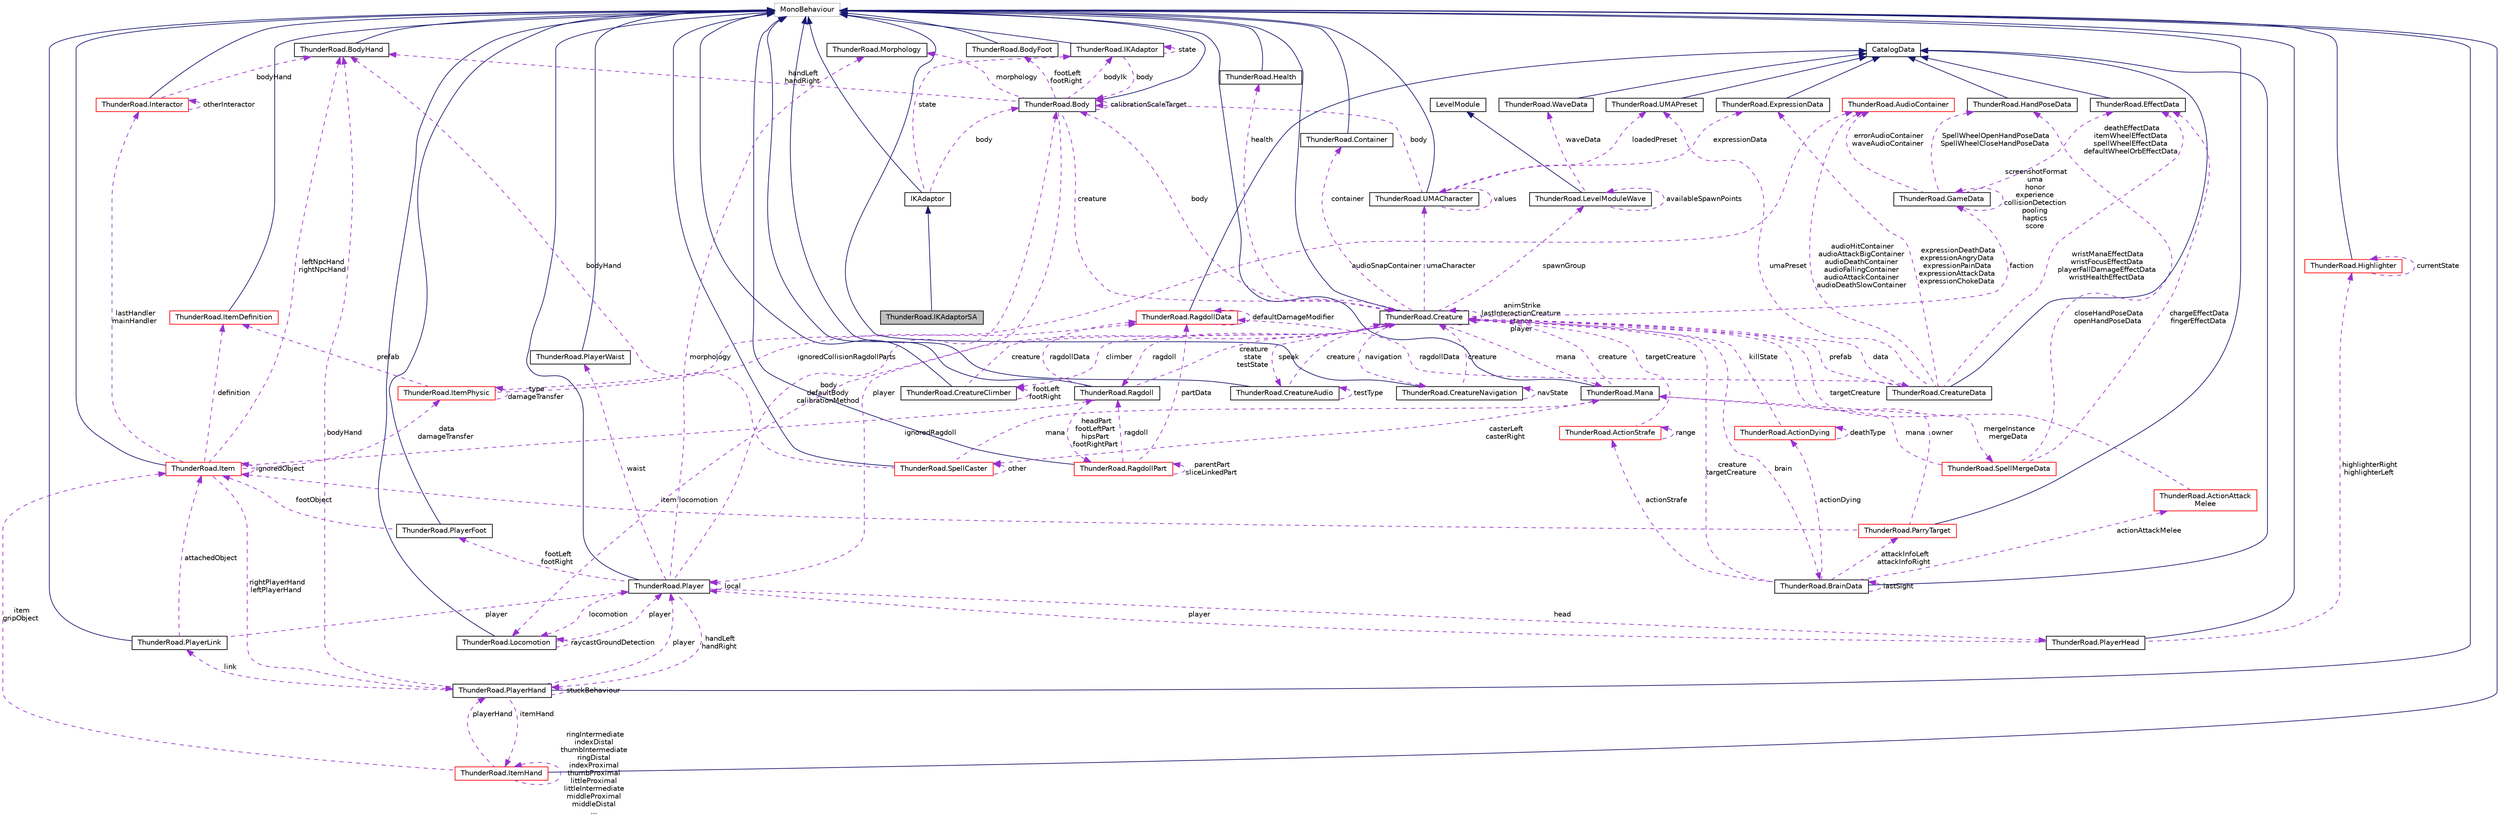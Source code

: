 digraph "ThunderRoad.IKAdaptorSA"
{
 // LATEX_PDF_SIZE
  edge [fontname="Helvetica",fontsize="10",labelfontname="Helvetica",labelfontsize="10"];
  node [fontname="Helvetica",fontsize="10",shape=record];
  Node1 [label="ThunderRoad.IKAdaptorSA",height=0.2,width=0.4,color="black", fillcolor="grey75", style="filled", fontcolor="black",tooltip="Class IKAdaptorSA. Implements the ThunderRoad.IKAdaptor"];
  Node2 -> Node1 [dir="back",color="midnightblue",fontsize="10",style="solid",fontname="Helvetica"];
  Node2 [label="IKAdaptor",height=0.2,width=0.4,color="black", fillcolor="white", style="filled",URL="$class_thunder_road_1_1_i_k_adaptor.html",tooltip="Class IKAdaptor. Implements the UnityEngine.MonoBehaviour"];
  Node3 -> Node2 [dir="back",color="midnightblue",fontsize="10",style="solid",fontname="Helvetica"];
  Node3 [label="MonoBehaviour",height=0.2,width=0.4,color="grey75", fillcolor="white", style="filled",tooltip=" "];
  Node4 -> Node2 [dir="back",color="darkorchid3",fontsize="10",style="dashed",label=" state" ,fontname="Helvetica"];
  Node4 [label="ThunderRoad.IKAdaptor",height=0.2,width=0.4,color="black", fillcolor="white", style="filled",URL="$class_thunder_road_1_1_i_k_adaptor.html",tooltip="Class IKAdaptor. Implements the UnityEngine.MonoBehaviour"];
  Node3 -> Node4 [dir="back",color="midnightblue",fontsize="10",style="solid",fontname="Helvetica"];
  Node4 -> Node4 [dir="back",color="darkorchid3",fontsize="10",style="dashed",label=" state" ,fontname="Helvetica"];
  Node5 -> Node4 [dir="back",color="darkorchid3",fontsize="10",style="dashed",label=" body" ,fontname="Helvetica"];
  Node5 [label="ThunderRoad.Body",height=0.2,width=0.4,color="black", fillcolor="white", style="filled",URL="$class_thunder_road_1_1_body.html",tooltip="Class Body. Implements the UnityEngine.MonoBehaviour"];
  Node3 -> Node5 [dir="back",color="midnightblue",fontsize="10",style="solid",fontname="Helvetica"];
  Node6 -> Node5 [dir="back",color="darkorchid3",fontsize="10",style="dashed",label=" player" ,fontname="Helvetica"];
  Node6 [label="ThunderRoad.Player",height=0.2,width=0.4,color="black", fillcolor="white", style="filled",URL="$class_thunder_road_1_1_player.html",tooltip="Class Player. Implements the UnityEngine.MonoBehaviour"];
  Node3 -> Node6 [dir="back",color="midnightblue",fontsize="10",style="solid",fontname="Helvetica"];
  Node7 -> Node6 [dir="back",color="darkorchid3",fontsize="10",style="dashed",label=" footLeft\nfootRight" ,fontname="Helvetica"];
  Node7 [label="ThunderRoad.PlayerFoot",height=0.2,width=0.4,color="black", fillcolor="white", style="filled",URL="$class_thunder_road_1_1_player_foot.html",tooltip="Class PlayerFoot. Implements the UnityEngine.MonoBehaviour"];
  Node3 -> Node7 [dir="back",color="midnightblue",fontsize="10",style="solid",fontname="Helvetica"];
  Node8 -> Node7 [dir="back",color="darkorchid3",fontsize="10",style="dashed",label=" footObject" ,fontname="Helvetica"];
  Node8 [label="ThunderRoad.Item",height=0.2,width=0.4,color="red", fillcolor="white", style="filled",URL="$class_thunder_road_1_1_item.html",tooltip="Class Item. Implements the UnityEngine.MonoBehaviour"];
  Node3 -> Node8 [dir="back",color="midnightblue",fontsize="10",style="solid",fontname="Helvetica"];
  Node9 -> Node8 [dir="back",color="darkorchid3",fontsize="10",style="dashed",label=" lastHandler\nmainHandler" ,fontname="Helvetica"];
  Node9 [label="ThunderRoad.Interactor",height=0.2,width=0.4,color="red", fillcolor="white", style="filled",URL="$class_thunder_road_1_1_interactor.html",tooltip="Class Interactor. Implements the UnityEngine.MonoBehaviour"];
  Node3 -> Node9 [dir="back",color="midnightblue",fontsize="10",style="solid",fontname="Helvetica"];
  Node9 -> Node9 [dir="back",color="darkorchid3",fontsize="10",style="dashed",label=" otherInteractor" ,fontname="Helvetica"];
  Node75 -> Node9 [dir="back",color="darkorchid3",fontsize="10",style="dashed",label=" bodyHand" ,fontname="Helvetica"];
  Node75 [label="ThunderRoad.BodyHand",height=0.2,width=0.4,color="black", fillcolor="white", style="filled",URL="$class_thunder_road_1_1_body_hand.html",tooltip="Class BodyHand. Implements the UnityEngine.MonoBehaviour"];
  Node3 -> Node75 [dir="back",color="midnightblue",fontsize="10",style="solid",fontname="Helvetica"];
  Node77 -> Node8 [dir="back",color="darkorchid3",fontsize="10",style="dashed",label=" definition" ,fontname="Helvetica"];
  Node77 [label="ThunderRoad.ItemDefinition",height=0.2,width=0.4,color="red", fillcolor="white", style="filled",URL="$class_thunder_road_1_1_item_definition.html",tooltip="Class ItemDefinition. Implements the UnityEngine.MonoBehaviour"];
  Node3 -> Node77 [dir="back",color="midnightblue",fontsize="10",style="solid",fontname="Helvetica"];
  Node47 -> Node8 [dir="back",color="darkorchid3",fontsize="10",style="dashed",label=" ignoredRagdoll" ,fontname="Helvetica"];
  Node47 [label="ThunderRoad.Ragdoll",height=0.2,width=0.4,color="black", fillcolor="white", style="filled",URL="$class_thunder_road_1_1_ragdoll.html",tooltip="Class Ragdoll. Implements the UnityEngine.MonoBehaviour"];
  Node3 -> Node47 [dir="back",color="midnightblue",fontsize="10",style="solid",fontname="Helvetica"];
  Node42 -> Node47 [dir="back",color="darkorchid3",fontsize="10",style="dashed",label=" ragdollData" ,fontname="Helvetica"];
  Node42 [label="ThunderRoad.RagdollData",height=0.2,width=0.4,color="red", fillcolor="white", style="filled",URL="$class_thunder_road_1_1_ragdoll_data.html",tooltip="Class RagdollData. Implements the ThunderRoad.CatalogData"];
  Node16 -> Node42 [dir="back",color="midnightblue",fontsize="10",style="solid",fontname="Helvetica"];
  Node16 [label="CatalogData",height=0.2,width=0.4,color="black", fillcolor="white", style="filled",URL="$class_thunder_road_1_1_catalog_data.html",tooltip="Class CatalogData."];
  Node42 -> Node42 [dir="back",color="darkorchid3",fontsize="10",style="dashed",label=" defaultDamageModifier" ,fontname="Helvetica"];
  Node48 -> Node47 [dir="back",color="darkorchid3",fontsize="10",style="dashed",label=" headPart\nfootLeftPart\nhipsPart\nfootRightPart" ,fontname="Helvetica"];
  Node48 [label="ThunderRoad.RagdollPart",height=0.2,width=0.4,color="red", fillcolor="white", style="filled",URL="$class_thunder_road_1_1_ragdoll_part.html",tooltip="Class RagdollPart. Implements the UnityEngine.MonoBehaviour"];
  Node3 -> Node48 [dir="back",color="midnightblue",fontsize="10",style="solid",fontname="Helvetica"];
  Node42 -> Node48 [dir="back",color="darkorchid3",fontsize="10",style="dashed",label=" partData" ,fontname="Helvetica"];
  Node48 -> Node48 [dir="back",color="darkorchid3",fontsize="10",style="dashed",label=" parentPart\nsliceLinkedPart" ,fontname="Helvetica"];
  Node47 -> Node48 [dir="back",color="darkorchid3",fontsize="10",style="dashed",label=" ragdoll" ,fontname="Helvetica"];
  Node34 -> Node47 [dir="back",color="darkorchid3",fontsize="10",style="dashed",label=" creature\nstate\ntestState" ,fontname="Helvetica"];
  Node34 [label="ThunderRoad.Creature",height=0.2,width=0.4,color="black", fillcolor="white", style="filled",URL="$class_thunder_road_1_1_creature.html",tooltip="Class Creature. Implements the UnityEngine.MonoBehaviour"];
  Node3 -> Node34 [dir="back",color="midnightblue",fontsize="10",style="solid",fontname="Helvetica"];
  Node35 -> Node34 [dir="back",color="darkorchid3",fontsize="10",style="dashed",label=" climber" ,fontname="Helvetica"];
  Node35 [label="ThunderRoad.CreatureClimber",height=0.2,width=0.4,color="black", fillcolor="white", style="filled",URL="$class_thunder_road_1_1_creature_climber.html",tooltip="Class CreatureClimber. Implements the UnityEngine.MonoBehaviour"];
  Node3 -> Node35 [dir="back",color="midnightblue",fontsize="10",style="solid",fontname="Helvetica"];
  Node35 -> Node35 [dir="back",color="darkorchid3",fontsize="10",style="dashed",label=" footLeft\nfootRight" ,fontname="Helvetica"];
  Node34 -> Node35 [dir="back",color="darkorchid3",fontsize="10",style="dashed",label=" creature" ,fontname="Helvetica"];
  Node36 -> Node34 [dir="back",color="darkorchid3",fontsize="10",style="dashed",label=" health" ,fontname="Helvetica"];
  Node36 [label="ThunderRoad.Health",height=0.2,width=0.4,color="black", fillcolor="white", style="filled",URL="$class_thunder_road_1_1_health.html",tooltip="Class Health. Implements the UnityEngine.MonoBehaviour"];
  Node3 -> Node36 [dir="back",color="midnightblue",fontsize="10",style="solid",fontname="Helvetica"];
  Node37 -> Node34 [dir="back",color="darkorchid3",fontsize="10",style="dashed",label=" faction" ,fontname="Helvetica"];
  Node37 [label="ThunderRoad.GameData",height=0.2,width=0.4,color="black", fillcolor="white", style="filled",URL="$class_thunder_road_1_1_game_data.html",tooltip="Class GameData."];
  Node37 -> Node37 [dir="back",color="darkorchid3",fontsize="10",style="dashed",label=" screenshotFormat\numa\nhonor\nexperience\ncollisionDetection\npooling\nhaptics\nscore" ,fontname="Helvetica"];
  Node23 -> Node37 [dir="back",color="darkorchid3",fontsize="10",style="dashed",label=" deathEffectData\nitemWheelEffectData\nspellWheelEffectData\ndefaultWheelOrbEffectData" ,fontname="Helvetica"];
  Node23 [label="ThunderRoad.EffectData",height=0.2,width=0.4,color="black", fillcolor="white", style="filled",URL="$class_thunder_road_1_1_effect_data.html",tooltip="Class EffectData. Implements the ThunderRoad.CatalogData"];
  Node16 -> Node23 [dir="back",color="midnightblue",fontsize="10",style="solid",fontname="Helvetica"];
  Node24 -> Node37 [dir="back",color="darkorchid3",fontsize="10",style="dashed",label=" SpellWheelOpenHandPoseData\nSpellWheelCloseHandPoseData" ,fontname="Helvetica"];
  Node24 [label="ThunderRoad.HandPoseData",height=0.2,width=0.4,color="black", fillcolor="white", style="filled",URL="$class_thunder_road_1_1_hand_pose_data.html",tooltip="Class HandPoseData. Implements the ThunderRoad.CatalogData"];
  Node16 -> Node24 [dir="back",color="midnightblue",fontsize="10",style="solid",fontname="Helvetica"];
  Node30 -> Node37 [dir="back",color="darkorchid3",fontsize="10",style="dashed",label=" errorAudioContainer\nwaveAudioContainer" ,fontname="Helvetica"];
  Node30 [label="ThunderRoad.AudioContainer",height=0.2,width=0.4,color="red", fillcolor="white", style="filled",URL="$class_thunder_road_1_1_audio_container.html",tooltip="Class AudioContainer. Implements the UnityEngine.ScriptableObject"];
  Node38 -> Node34 [dir="back",color="darkorchid3",fontsize="10",style="dashed",label=" spawnGroup" ,fontname="Helvetica"];
  Node38 [label="ThunderRoad.LevelModuleWave",height=0.2,width=0.4,color="black", fillcolor="white", style="filled",URL="$class_thunder_road_1_1_level_module_wave.html",tooltip="Class LevelModuleWave. Implements the ThunderRoad.LevelModule"];
  Node39 -> Node38 [dir="back",color="midnightblue",fontsize="10",style="solid",fontname="Helvetica"];
  Node39 [label="LevelModule",height=0.2,width=0.4,color="black", fillcolor="white", style="filled",URL="$class_thunder_road_1_1_level_module.html",tooltip="Class LevelModule."];
  Node38 -> Node38 [dir="back",color="darkorchid3",fontsize="10",style="dashed",label=" availableSpawnPoints" ,fontname="Helvetica"];
  Node40 -> Node38 [dir="back",color="darkorchid3",fontsize="10",style="dashed",label=" waveData" ,fontname="Helvetica"];
  Node40 [label="ThunderRoad.WaveData",height=0.2,width=0.4,color="black", fillcolor="white", style="filled",URL="$class_thunder_road_1_1_wave_data.html",tooltip="Class WaveData. Implements the ThunderRoad.CatalogData"];
  Node16 -> Node40 [dir="back",color="midnightblue",fontsize="10",style="solid",fontname="Helvetica"];
  Node41 -> Node34 [dir="back",color="darkorchid3",fontsize="10",style="dashed",label=" data" ,fontname="Helvetica"];
  Node41 [label="ThunderRoad.CreatureData",height=0.2,width=0.4,color="black", fillcolor="white", style="filled",URL="$class_thunder_road_1_1_creature_data.html",tooltip="Class CreatureData. Implements the ThunderRoad.CatalogData"];
  Node16 -> Node41 [dir="back",color="midnightblue",fontsize="10",style="solid",fontname="Helvetica"];
  Node42 -> Node41 [dir="back",color="darkorchid3",fontsize="10",style="dashed",label=" ragdollData" ,fontname="Helvetica"];
  Node23 -> Node41 [dir="back",color="darkorchid3",fontsize="10",style="dashed",label=" wristManaEffectData\nwristFocusEffectData\nplayerFallDamageEffectData\nwristHealthEffectData" ,fontname="Helvetica"];
  Node44 -> Node41 [dir="back",color="darkorchid3",fontsize="10",style="dashed",label=" umaPreset" ,fontname="Helvetica"];
  Node44 [label="ThunderRoad.UMAPreset",height=0.2,width=0.4,color="black", fillcolor="white", style="filled",URL="$class_thunder_road_1_1_u_m_a_preset.html",tooltip="Class UMAPreset. Implements the ThunderRoad.CatalogData"];
  Node16 -> Node44 [dir="back",color="midnightblue",fontsize="10",style="solid",fontname="Helvetica"];
  Node30 -> Node41 [dir="back",color="darkorchid3",fontsize="10",style="dashed",label=" audioHitContainer\naudioAttackBigContainer\naudioDeathContainer\naudioFallingContainer\naudioAttackContainer\naudioDeathSlowContainer" ,fontname="Helvetica"];
  Node45 -> Node41 [dir="back",color="darkorchid3",fontsize="10",style="dashed",label=" expressionDeathData\nexpressionAngryData\nexpressionPainData\nexpressionAttackData\nexpressionChokeData" ,fontname="Helvetica"];
  Node45 [label="ThunderRoad.ExpressionData",height=0.2,width=0.4,color="black", fillcolor="white", style="filled",URL="$class_thunder_road_1_1_expression_data.html",tooltip="Class ExpressionData. Implements the ThunderRoad.CatalogData"];
  Node16 -> Node45 [dir="back",color="midnightblue",fontsize="10",style="solid",fontname="Helvetica"];
  Node34 -> Node41 [dir="back",color="darkorchid3",fontsize="10",style="dashed",label=" prefab" ,fontname="Helvetica"];
  Node46 -> Node34 [dir="back",color="darkorchid3",fontsize="10",style="dashed",label=" locomotion" ,fontname="Helvetica"];
  Node46 [label="ThunderRoad.Locomotion",height=0.2,width=0.4,color="black", fillcolor="white", style="filled",URL="$class_thunder_road_1_1_locomotion.html",tooltip="Class Locomotion. Implements the UnityEngine.MonoBehaviour"];
  Node3 -> Node46 [dir="back",color="midnightblue",fontsize="10",style="solid",fontname="Helvetica"];
  Node6 -> Node46 [dir="back",color="darkorchid3",fontsize="10",style="dashed",label=" player" ,fontname="Helvetica"];
  Node46 -> Node46 [dir="back",color="darkorchid3",fontsize="10",style="dashed",label=" raycastGroundDetection" ,fontname="Helvetica"];
  Node47 -> Node34 [dir="back",color="darkorchid3",fontsize="10",style="dashed",label=" ragdoll" ,fontname="Helvetica"];
  Node5 -> Node34 [dir="back",color="darkorchid3",fontsize="10",style="dashed",label=" body" ,fontname="Helvetica"];
  Node62 -> Node34 [dir="back",color="darkorchid3",fontsize="10",style="dashed",label=" speak" ,fontname="Helvetica"];
  Node62 [label="ThunderRoad.CreatureAudio",height=0.2,width=0.4,color="black", fillcolor="white", style="filled",URL="$class_thunder_road_1_1_creature_audio.html",tooltip="Class CreatureAudio. Implements the UnityEngine.MonoBehaviour"];
  Node3 -> Node62 [dir="back",color="midnightblue",fontsize="10",style="solid",fontname="Helvetica"];
  Node62 -> Node62 [dir="back",color="darkorchid3",fontsize="10",style="dashed",label=" testType" ,fontname="Helvetica"];
  Node34 -> Node62 [dir="back",color="darkorchid3",fontsize="10",style="dashed",label=" creature" ,fontname="Helvetica"];
  Node34 -> Node34 [dir="back",color="darkorchid3",fontsize="10",style="dashed",label=" animStrike\nlastInteractionCreature\nstance\nplayer" ,fontname="Helvetica"];
  Node32 -> Node34 [dir="back",color="darkorchid3",fontsize="10",style="dashed",label=" mana" ,fontname="Helvetica"];
  Node32 [label="ThunderRoad.Mana",height=0.2,width=0.4,color="black", fillcolor="white", style="filled",URL="$class_thunder_road_1_1_mana.html",tooltip="Class Mana. Implements the UnityEngine.MonoBehaviour"];
  Node3 -> Node32 [dir="back",color="midnightblue",fontsize="10",style="solid",fontname="Helvetica"];
  Node33 -> Node32 [dir="back",color="darkorchid3",fontsize="10",style="dashed",label=" mergeInstance\nmergeData" ,fontname="Helvetica"];
  Node33 [label="ThunderRoad.SpellMergeData",height=0.2,width=0.4,color="red", fillcolor="white", style="filled",URL="$class_thunder_road_1_1_spell_merge_data.html",tooltip="Class SpellMergeData. Implements the ThunderRoad.SpellData"];
  Node23 -> Node33 [dir="back",color="darkorchid3",fontsize="10",style="dashed",label=" chargeEffectData\nfingerEffectData" ,fontname="Helvetica"];
  Node24 -> Node33 [dir="back",color="darkorchid3",fontsize="10",style="dashed",label=" closeHandPoseData\nopenHandPoseData" ,fontname="Helvetica"];
  Node32 -> Node33 [dir="back",color="darkorchid3",fontsize="10",style="dashed",label=" mana" ,fontname="Helvetica"];
  Node25 -> Node32 [dir="back",color="darkorchid3",fontsize="10",style="dashed",label=" casterLeft\ncasterRight" ,fontname="Helvetica"];
  Node25 [label="ThunderRoad.SpellCaster",height=0.2,width=0.4,color="red", fillcolor="white", style="filled",URL="$class_thunder_road_1_1_spell_caster.html",tooltip="Class SpellCaster. Implements the UnityEngine.MonoBehaviour"];
  Node3 -> Node25 [dir="back",color="midnightblue",fontsize="10",style="solid",fontname="Helvetica"];
  Node25 -> Node25 [dir="back",color="darkorchid3",fontsize="10",style="dashed",label=" other" ,fontname="Helvetica"];
  Node32 -> Node25 [dir="back",color="darkorchid3",fontsize="10",style="dashed",label=" mana" ,fontname="Helvetica"];
  Node75 -> Node25 [dir="back",color="darkorchid3",fontsize="10",style="dashed",label=" bodyHand" ,fontname="Helvetica"];
  Node34 -> Node32 [dir="back",color="darkorchid3",fontsize="10",style="dashed",label=" creature" ,fontname="Helvetica"];
  Node63 -> Node34 [dir="back",color="darkorchid3",fontsize="10",style="dashed",label=" umaCharacter" ,fontname="Helvetica"];
  Node63 [label="ThunderRoad.UMACharacter",height=0.2,width=0.4,color="black", fillcolor="white", style="filled",URL="$class_thunder_road_1_1_u_m_a_character.html",tooltip="Class UMACharacter. Implements the UnityEngine.MonoBehaviour"];
  Node3 -> Node63 [dir="back",color="midnightblue",fontsize="10",style="solid",fontname="Helvetica"];
  Node44 -> Node63 [dir="back",color="darkorchid3",fontsize="10",style="dashed",label=" loadedPreset" ,fontname="Helvetica"];
  Node5 -> Node63 [dir="back",color="darkorchid3",fontsize="10",style="dashed",label=" body" ,fontname="Helvetica"];
  Node45 -> Node63 [dir="back",color="darkorchid3",fontsize="10",style="dashed",label=" expressionData" ,fontname="Helvetica"];
  Node63 -> Node63 [dir="back",color="darkorchid3",fontsize="10",style="dashed",label=" values" ,fontname="Helvetica"];
  Node64 -> Node34 [dir="back",color="darkorchid3",fontsize="10",style="dashed",label=" container" ,fontname="Helvetica"];
  Node64 [label="ThunderRoad.Container",height=0.2,width=0.4,color="black", fillcolor="white", style="filled",URL="$class_thunder_road_1_1_container.html",tooltip="Class Container. Implements the UnityEngine.MonoBehaviour"];
  Node3 -> Node64 [dir="back",color="midnightblue",fontsize="10",style="solid",fontname="Helvetica"];
  Node65 -> Node34 [dir="back",color="darkorchid3",fontsize="10",style="dashed",label=" brain" ,fontname="Helvetica"];
  Node65 [label="ThunderRoad.BrainData",height=0.2,width=0.4,color="black", fillcolor="white", style="filled",URL="$class_thunder_road_1_1_brain_data.html",tooltip="Class BrainData. Implements the ThunderRoad.CatalogData"];
  Node16 -> Node65 [dir="back",color="midnightblue",fontsize="10",style="solid",fontname="Helvetica"];
  Node66 -> Node65 [dir="back",color="darkorchid3",fontsize="10",style="dashed",label=" actionDying" ,fontname="Helvetica"];
  Node66 [label="ThunderRoad.ActionDying",height=0.2,width=0.4,color="red", fillcolor="white", style="filled",URL="$class_thunder_road_1_1_action_dying.html",tooltip="Class ActionDying. Implements the ThunderRoad.Action"];
  Node66 -> Node66 [dir="back",color="darkorchid3",fontsize="10",style="dashed",label=" deathType" ,fontname="Helvetica"];
  Node34 -> Node66 [dir="back",color="darkorchid3",fontsize="10",style="dashed",label=" killState" ,fontname="Helvetica"];
  Node69 -> Node65 [dir="back",color="darkorchid3",fontsize="10",style="dashed",label=" attackInfoLeft\nattackInfoRight" ,fontname="Helvetica"];
  Node69 [label="ThunderRoad.ParryTarget",height=0.2,width=0.4,color="red", fillcolor="white", style="filled",URL="$class_thunder_road_1_1_parry_target.html",tooltip="Class ParryTarget. Implements the UnityEngine.MonoBehaviour"];
  Node3 -> Node69 [dir="back",color="midnightblue",fontsize="10",style="solid",fontname="Helvetica"];
  Node34 -> Node69 [dir="back",color="darkorchid3",fontsize="10",style="dashed",label=" owner" ,fontname="Helvetica"];
  Node8 -> Node69 [dir="back",color="darkorchid3",fontsize="10",style="dashed",label=" item" ,fontname="Helvetica"];
  Node71 -> Node65 [dir="back",color="darkorchid3",fontsize="10",style="dashed",label=" actionAttackMelee" ,fontname="Helvetica"];
  Node71 [label="ThunderRoad.ActionAttack\lMelee",height=0.2,width=0.4,color="red", fillcolor="white", style="filled",URL="$class_thunder_road_1_1_action_attack_melee.html",tooltip="Class ActionAttackMelee. Implements the ThunderRoad.Action"];
  Node34 -> Node71 [dir="back",color="darkorchid3",fontsize="10",style="dashed",label=" targetCreature" ,fontname="Helvetica"];
  Node34 -> Node65 [dir="back",color="darkorchid3",fontsize="10",style="dashed",label=" creature\ntargetCreature" ,fontname="Helvetica"];
  Node65 -> Node65 [dir="back",color="darkorchid3",fontsize="10",style="dashed",label=" lastSight" ,fontname="Helvetica"];
  Node72 -> Node65 [dir="back",color="darkorchid3",fontsize="10",style="dashed",label=" actionStrafe" ,fontname="Helvetica"];
  Node72 [label="ThunderRoad.ActionStrafe",height=0.2,width=0.4,color="red", fillcolor="white", style="filled",URL="$class_thunder_road_1_1_action_strafe.html",tooltip="Class ActionStrafe. Implements the ThunderRoad.Action"];
  Node34 -> Node72 [dir="back",color="darkorchid3",fontsize="10",style="dashed",label=" targetCreature" ,fontname="Helvetica"];
  Node72 -> Node72 [dir="back",color="darkorchid3",fontsize="10",style="dashed",label=" range" ,fontname="Helvetica"];
  Node73 -> Node34 [dir="back",color="darkorchid3",fontsize="10",style="dashed",label=" navigation" ,fontname="Helvetica"];
  Node73 [label="ThunderRoad.CreatureNavigation",height=0.2,width=0.4,color="black", fillcolor="white", style="filled",URL="$class_thunder_road_1_1_creature_navigation.html",tooltip="Class CreatureNavigation. Implements the UnityEngine.MonoBehaviour"];
  Node3 -> Node73 [dir="back",color="midnightblue",fontsize="10",style="solid",fontname="Helvetica"];
  Node34 -> Node73 [dir="back",color="darkorchid3",fontsize="10",style="dashed",label=" creature" ,fontname="Helvetica"];
  Node73 -> Node73 [dir="back",color="darkorchid3",fontsize="10",style="dashed",label=" navState" ,fontname="Helvetica"];
  Node79 -> Node8 [dir="back",color="darkorchid3",fontsize="10",style="dashed",label=" data\ndamageTransfer" ,fontname="Helvetica"];
  Node79 [label="ThunderRoad.ItemPhysic",height=0.2,width=0.4,color="red", fillcolor="white", style="filled",URL="$class_thunder_road_1_1_item_physic.html",tooltip="Class ItemPhysic. Implements the ThunderRoad.ItemData"];
  Node42 -> Node79 [dir="back",color="darkorchid3",fontsize="10",style="dashed",label=" ignoredCollisionRagdollParts" ,fontname="Helvetica"];
  Node77 -> Node79 [dir="back",color="darkorchid3",fontsize="10",style="dashed",label=" prefab" ,fontname="Helvetica"];
  Node30 -> Node79 [dir="back",color="darkorchid3",fontsize="10",style="dashed",label=" audioSnapContainer" ,fontname="Helvetica"];
  Node79 -> Node79 [dir="back",color="darkorchid3",fontsize="10",style="dashed",label=" type\ndamageTransfer" ,fontname="Helvetica"];
  Node8 -> Node8 [dir="back",color="darkorchid3",fontsize="10",style="dashed",label=" ignoredObject" ,fontname="Helvetica"];
  Node75 -> Node8 [dir="back",color="darkorchid3",fontsize="10",style="dashed",label=" leftNpcHand\nrightNpcHand" ,fontname="Helvetica"];
  Node85 -> Node8 [dir="back",color="darkorchid3",fontsize="10",style="dashed",label=" rightPlayerHand\nleftPlayerHand" ,fontname="Helvetica"];
  Node85 [label="ThunderRoad.PlayerHand",height=0.2,width=0.4,color="black", fillcolor="white", style="filled",URL="$class_thunder_road_1_1_player_hand.html",tooltip="Class PlayerHand. Implements the UnityEngine.MonoBehaviour"];
  Node3 -> Node85 [dir="back",color="midnightblue",fontsize="10",style="solid",fontname="Helvetica"];
  Node6 -> Node85 [dir="back",color="darkorchid3",fontsize="10",style="dashed",label=" player" ,fontname="Helvetica"];
  Node86 -> Node85 [dir="back",color="darkorchid3",fontsize="10",style="dashed",label=" link" ,fontname="Helvetica"];
  Node86 [label="ThunderRoad.PlayerLink",height=0.2,width=0.4,color="black", fillcolor="white", style="filled",URL="$class_thunder_road_1_1_player_link.html",tooltip="Class PlayerLink. Implements the UnityEngine.MonoBehaviour"];
  Node3 -> Node86 [dir="back",color="midnightblue",fontsize="10",style="solid",fontname="Helvetica"];
  Node6 -> Node86 [dir="back",color="darkorchid3",fontsize="10",style="dashed",label=" player" ,fontname="Helvetica"];
  Node8 -> Node86 [dir="back",color="darkorchid3",fontsize="10",style="dashed",label=" attachedObject" ,fontname="Helvetica"];
  Node87 -> Node85 [dir="back",color="darkorchid3",fontsize="10",style="dashed",label=" itemHand" ,fontname="Helvetica"];
  Node87 [label="ThunderRoad.ItemHand",height=0.2,width=0.4,color="red", fillcolor="white", style="filled",URL="$class_thunder_road_1_1_item_hand.html",tooltip="Class ItemHand. Implements the UnityEngine.MonoBehaviour"];
  Node3 -> Node87 [dir="back",color="midnightblue",fontsize="10",style="solid",fontname="Helvetica"];
  Node87 -> Node87 [dir="back",color="darkorchid3",fontsize="10",style="dashed",label=" ringIntermediate\nindexDistal\nthumbIntermediate\nringDistal\nindexProximal\nthumbProximal\nlittleProximal\nlittleIntermediate\nmiddleProximal\nmiddleDistal\n..." ,fontname="Helvetica"];
  Node8 -> Node87 [dir="back",color="darkorchid3",fontsize="10",style="dashed",label=" item\ngripObject" ,fontname="Helvetica"];
  Node85 -> Node87 [dir="back",color="darkorchid3",fontsize="10",style="dashed",label=" playerHand" ,fontname="Helvetica"];
  Node75 -> Node85 [dir="back",color="darkorchid3",fontsize="10",style="dashed",label=" bodyHand" ,fontname="Helvetica"];
  Node85 -> Node85 [dir="back",color="darkorchid3",fontsize="10",style="dashed",label=" stuckBehaviour" ,fontname="Helvetica"];
  Node6 -> Node6 [dir="back",color="darkorchid3",fontsize="10",style="dashed",label=" local" ,fontname="Helvetica"];
  Node91 -> Node6 [dir="back",color="darkorchid3",fontsize="10",style="dashed",label=" morphology" ,fontname="Helvetica"];
  Node91 [label="ThunderRoad.Morphology",height=0.2,width=0.4,color="black", fillcolor="white", style="filled",URL="$class_thunder_road_1_1_morphology.html",tooltip="Class Morphology."];
  Node46 -> Node6 [dir="back",color="darkorchid3",fontsize="10",style="dashed",label=" locomotion" ,fontname="Helvetica"];
  Node92 -> Node6 [dir="back",color="darkorchid3",fontsize="10",style="dashed",label=" head" ,fontname="Helvetica"];
  Node92 [label="ThunderRoad.PlayerHead",height=0.2,width=0.4,color="black", fillcolor="white", style="filled",URL="$class_thunder_road_1_1_player_head.html",tooltip="Class PlayerHead. Implements the UnityEngine.MonoBehaviour"];
  Node3 -> Node92 [dir="back",color="midnightblue",fontsize="10",style="solid",fontname="Helvetica"];
  Node6 -> Node92 [dir="back",color="darkorchid3",fontsize="10",style="dashed",label=" player" ,fontname="Helvetica"];
  Node12 -> Node92 [dir="back",color="darkorchid3",fontsize="10",style="dashed",label=" highlighterRight\nhighlighterLeft" ,fontname="Helvetica"];
  Node12 [label="ThunderRoad.Highlighter",height=0.2,width=0.4,color="red", fillcolor="white", style="filled",URL="$class_thunder_road_1_1_highlighter.html",tooltip="Class Highlighter. Implements the UnityEngine.MonoBehaviour"];
  Node3 -> Node12 [dir="back",color="midnightblue",fontsize="10",style="solid",fontname="Helvetica"];
  Node12 -> Node12 [dir="back",color="darkorchid3",fontsize="10",style="dashed",label=" currentState" ,fontname="Helvetica"];
  Node5 -> Node6 [dir="back",color="darkorchid3",fontsize="10",style="dashed",label=" body\ndefaultBody\ncalibrationMethod" ,fontname="Helvetica"];
  Node93 -> Node6 [dir="back",color="darkorchid3",fontsize="10",style="dashed",label=" waist" ,fontname="Helvetica"];
  Node93 [label="ThunderRoad.PlayerWaist",height=0.2,width=0.4,color="black", fillcolor="white", style="filled",URL="$class_thunder_road_1_1_player_waist.html",tooltip="Class PlayerWaist. Implements the UnityEngine.MonoBehaviour"];
  Node3 -> Node93 [dir="back",color="midnightblue",fontsize="10",style="solid",fontname="Helvetica"];
  Node85 -> Node6 [dir="back",color="darkorchid3",fontsize="10",style="dashed",label=" handLeft\nhandRight" ,fontname="Helvetica"];
  Node91 -> Node5 [dir="back",color="darkorchid3",fontsize="10",style="dashed",label=" morphology" ,fontname="Helvetica"];
  Node4 -> Node5 [dir="back",color="darkorchid3",fontsize="10",style="dashed",label=" bodyIk" ,fontname="Helvetica"];
  Node5 -> Node5 [dir="back",color="darkorchid3",fontsize="10",style="dashed",label=" calibrationScaleTarget" ,fontname="Helvetica"];
  Node34 -> Node5 [dir="back",color="darkorchid3",fontsize="10",style="dashed",label=" creature" ,fontname="Helvetica"];
  Node75 -> Node5 [dir="back",color="darkorchid3",fontsize="10",style="dashed",label=" handLeft\nhandRight" ,fontname="Helvetica"];
  Node94 -> Node5 [dir="back",color="darkorchid3",fontsize="10",style="dashed",label=" footLeft\nfootRight" ,fontname="Helvetica"];
  Node94 [label="ThunderRoad.BodyFoot",height=0.2,width=0.4,color="black", fillcolor="white", style="filled",URL="$class_thunder_road_1_1_body_foot.html",tooltip="Class BodyFoot. Implements the UnityEngine.MonoBehaviour"];
  Node3 -> Node94 [dir="back",color="midnightblue",fontsize="10",style="solid",fontname="Helvetica"];
  Node5 -> Node2 [dir="back",color="darkorchid3",fontsize="10",style="dashed",label=" body" ,fontname="Helvetica"];
}
